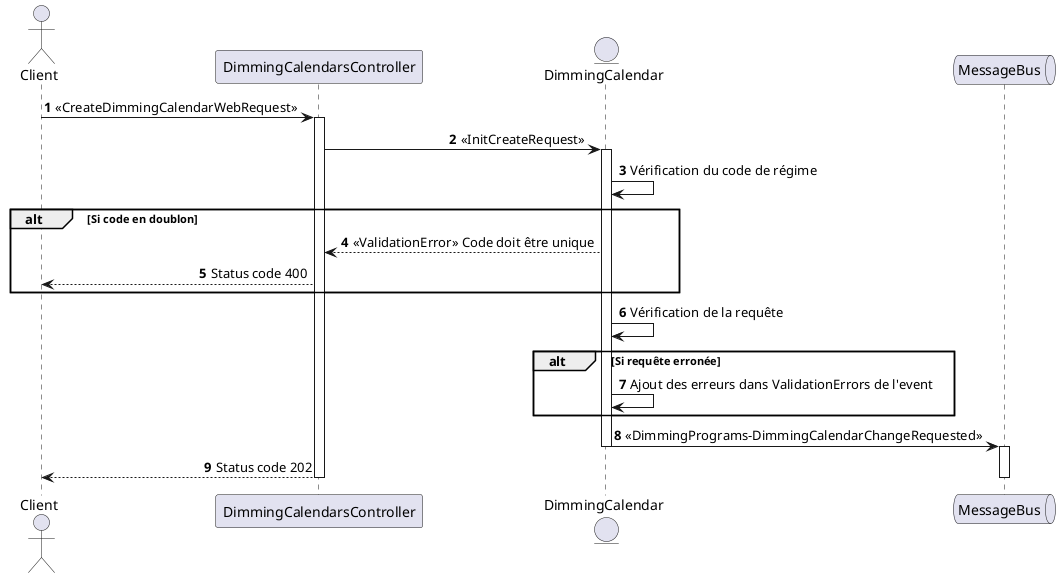 @startuml diagram_sequence_create_request

autonumber
skinparam sequenceMessageAlign center
skinparam sequenceMessageAlign right

actor Client as clt
participant DimmingCalendarsController as ctr
entity DimmingCalendar as dica
queue MessageBus as mess

clt -> ctr: <<CreateDimmingCalendarWebRequest>>
activate ctr
ctr -> dica: <<InitCreateRequest>>
activate dica
dica -> dica: Vérification du code de régime

alt Si code en doublon

    dica --> ctr: <<ValidationError>> Code doit être unique
    ctr --> clt: Status code 400

end

dica -> dica: Vérification de la requête

alt Si requête erronée

    dica -> dica: Ajout des erreurs dans ValidationErrors de l'event

end

dica -> mess: <<DimmingPrograms-DimmingCalendarChangeRequested>>
deactivate dica
activate mess
ctr --> clt: Status code 202
deactivate mess
deactivate ctr

@enduml